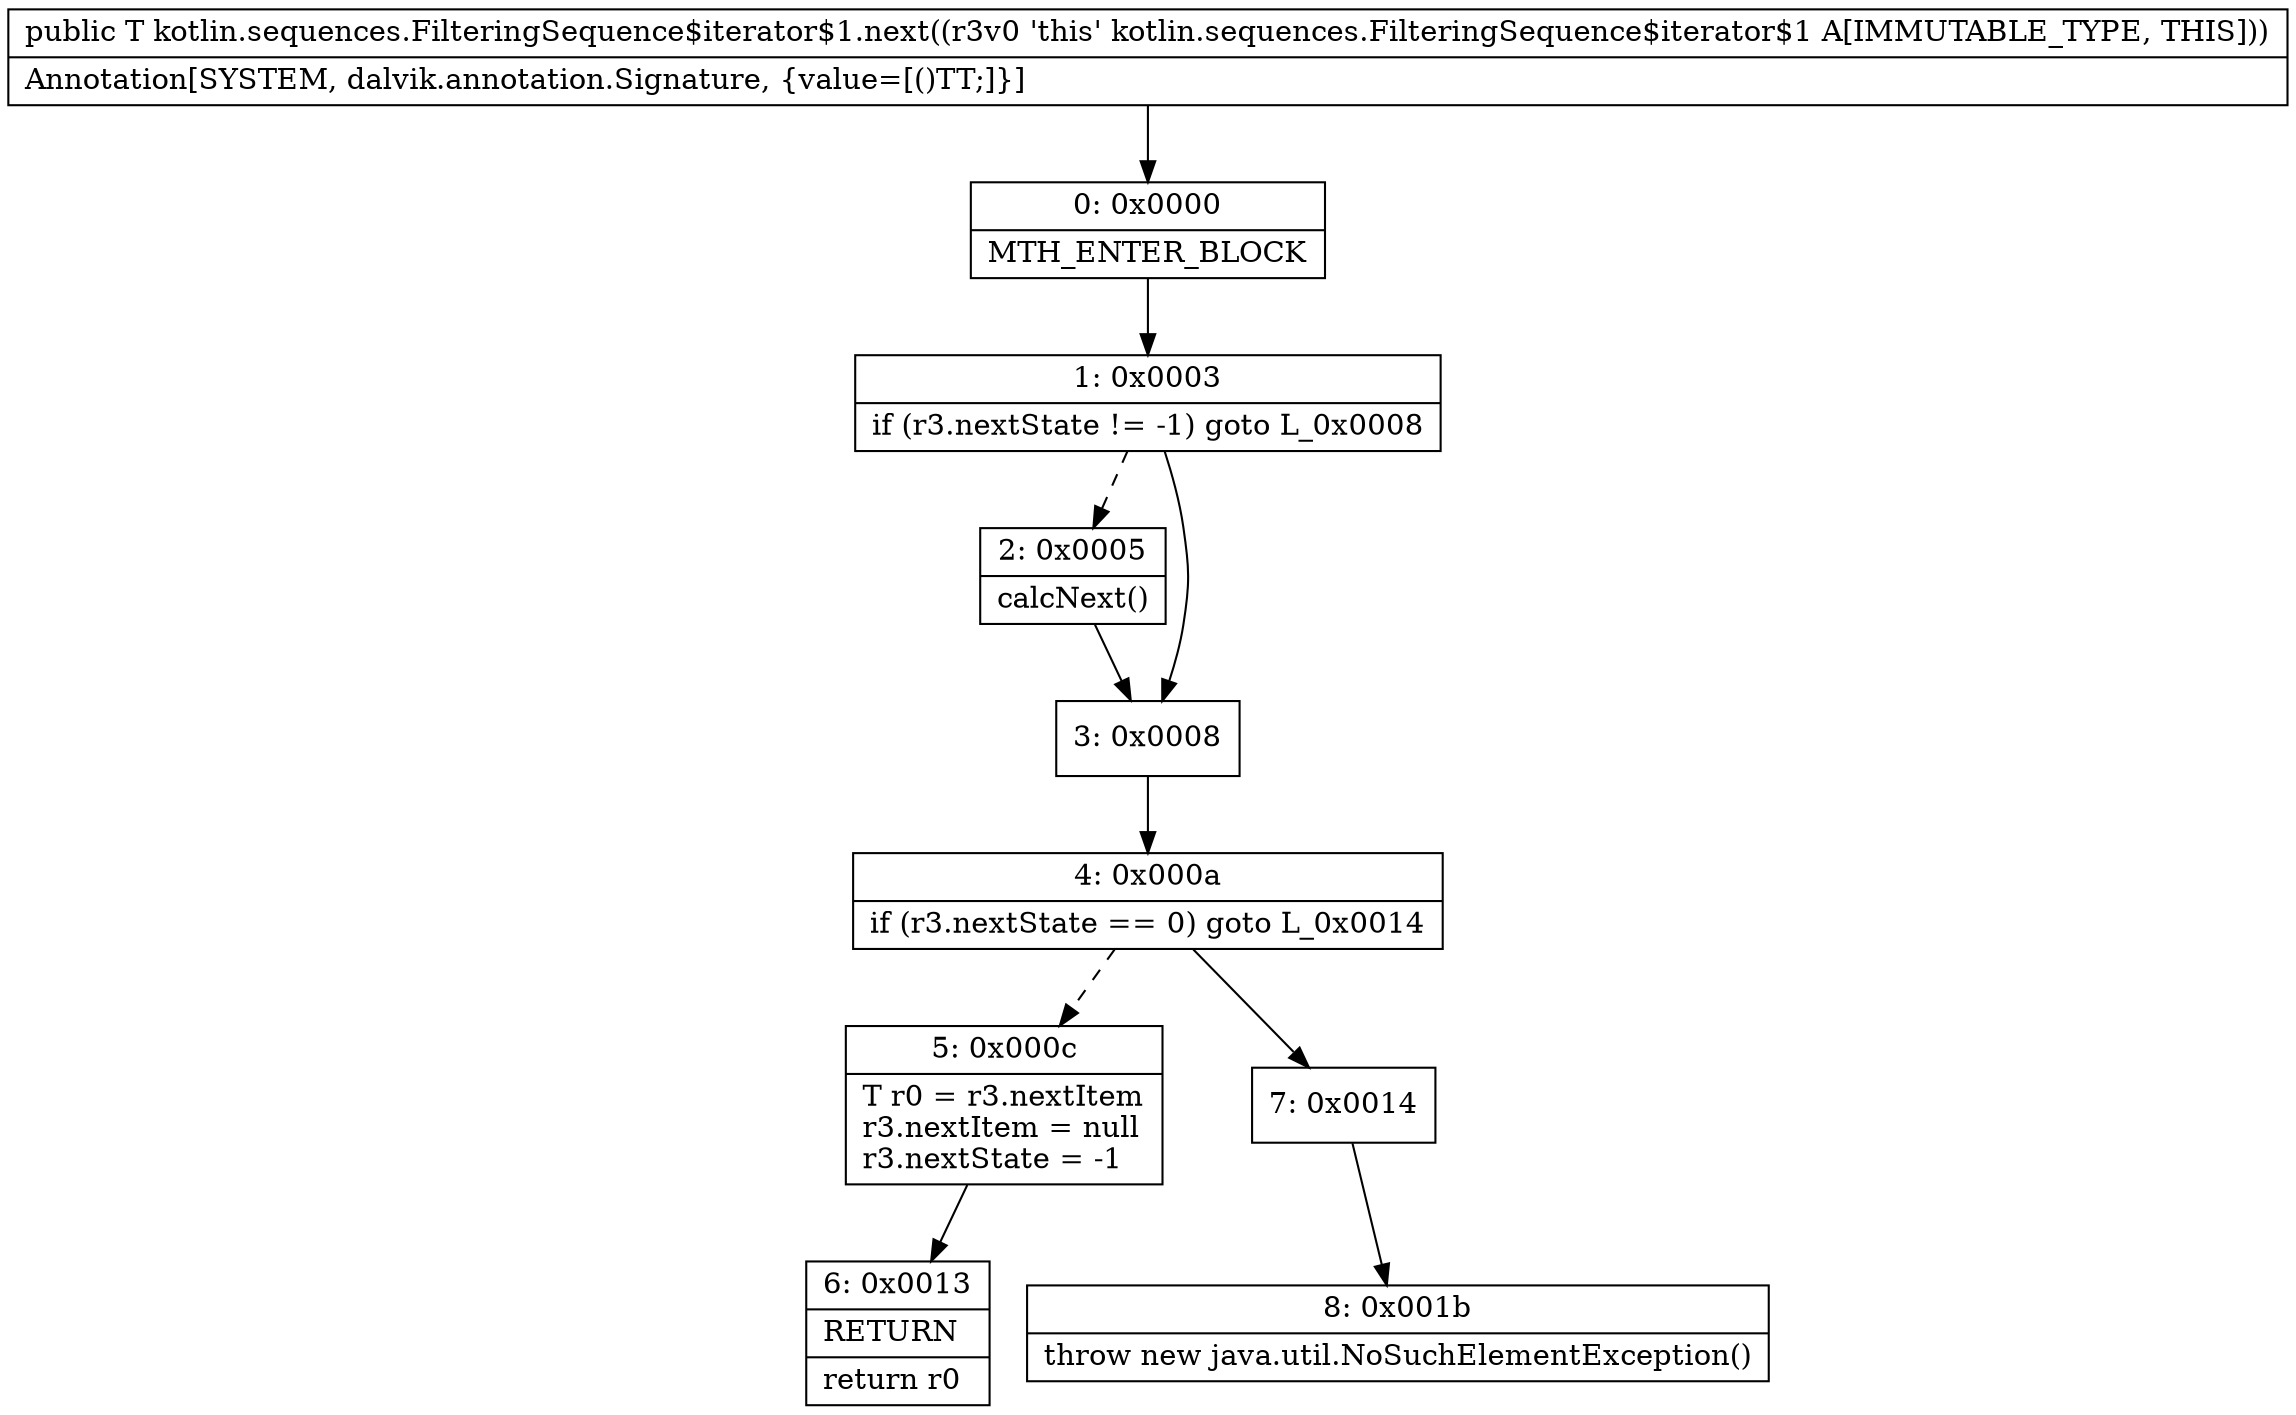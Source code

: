 digraph "CFG forkotlin.sequences.FilteringSequence$iterator$1.next()Ljava\/lang\/Object;" {
Node_0 [shape=record,label="{0\:\ 0x0000|MTH_ENTER_BLOCK\l}"];
Node_1 [shape=record,label="{1\:\ 0x0003|if (r3.nextState != \-1) goto L_0x0008\l}"];
Node_2 [shape=record,label="{2\:\ 0x0005|calcNext()\l}"];
Node_3 [shape=record,label="{3\:\ 0x0008}"];
Node_4 [shape=record,label="{4\:\ 0x000a|if (r3.nextState == 0) goto L_0x0014\l}"];
Node_5 [shape=record,label="{5\:\ 0x000c|T r0 = r3.nextItem\lr3.nextItem = null\lr3.nextState = \-1\l}"];
Node_6 [shape=record,label="{6\:\ 0x0013|RETURN\l|return r0\l}"];
Node_7 [shape=record,label="{7\:\ 0x0014}"];
Node_8 [shape=record,label="{8\:\ 0x001b|throw new java.util.NoSuchElementException()\l}"];
MethodNode[shape=record,label="{public T kotlin.sequences.FilteringSequence$iterator$1.next((r3v0 'this' kotlin.sequences.FilteringSequence$iterator$1 A[IMMUTABLE_TYPE, THIS]))  | Annotation[SYSTEM, dalvik.annotation.Signature, \{value=[()TT;]\}]\l}"];
MethodNode -> Node_0;
Node_0 -> Node_1;
Node_1 -> Node_2[style=dashed];
Node_1 -> Node_3;
Node_2 -> Node_3;
Node_3 -> Node_4;
Node_4 -> Node_5[style=dashed];
Node_4 -> Node_7;
Node_5 -> Node_6;
Node_7 -> Node_8;
}

